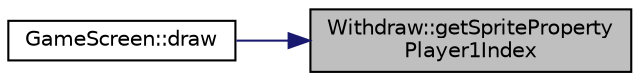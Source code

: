 digraph "Withdraw::getSpritePropertyPlayer1Index"
{
 // LATEX_PDF_SIZE
  edge [fontname="Helvetica",fontsize="10",labelfontname="Helvetica",labelfontsize="10"];
  node [fontname="Helvetica",fontsize="10",shape=record];
  rankdir="RL";
  Node1 [label="Withdraw::getSpriteProperty\lPlayer1Index",height=0.2,width=0.4,color="black", fillcolor="grey75", style="filled", fontcolor="black",tooltip=" "];
  Node1 -> Node2 [dir="back",color="midnightblue",fontsize="10",style="solid",fontname="Helvetica"];
  Node2 [label="GameScreen::draw",height=0.2,width=0.4,color="black", fillcolor="white", style="filled",URL="$class_game_screen.html#a0608fef110d89dab557fd0bac6950b77",tooltip=" "];
}
